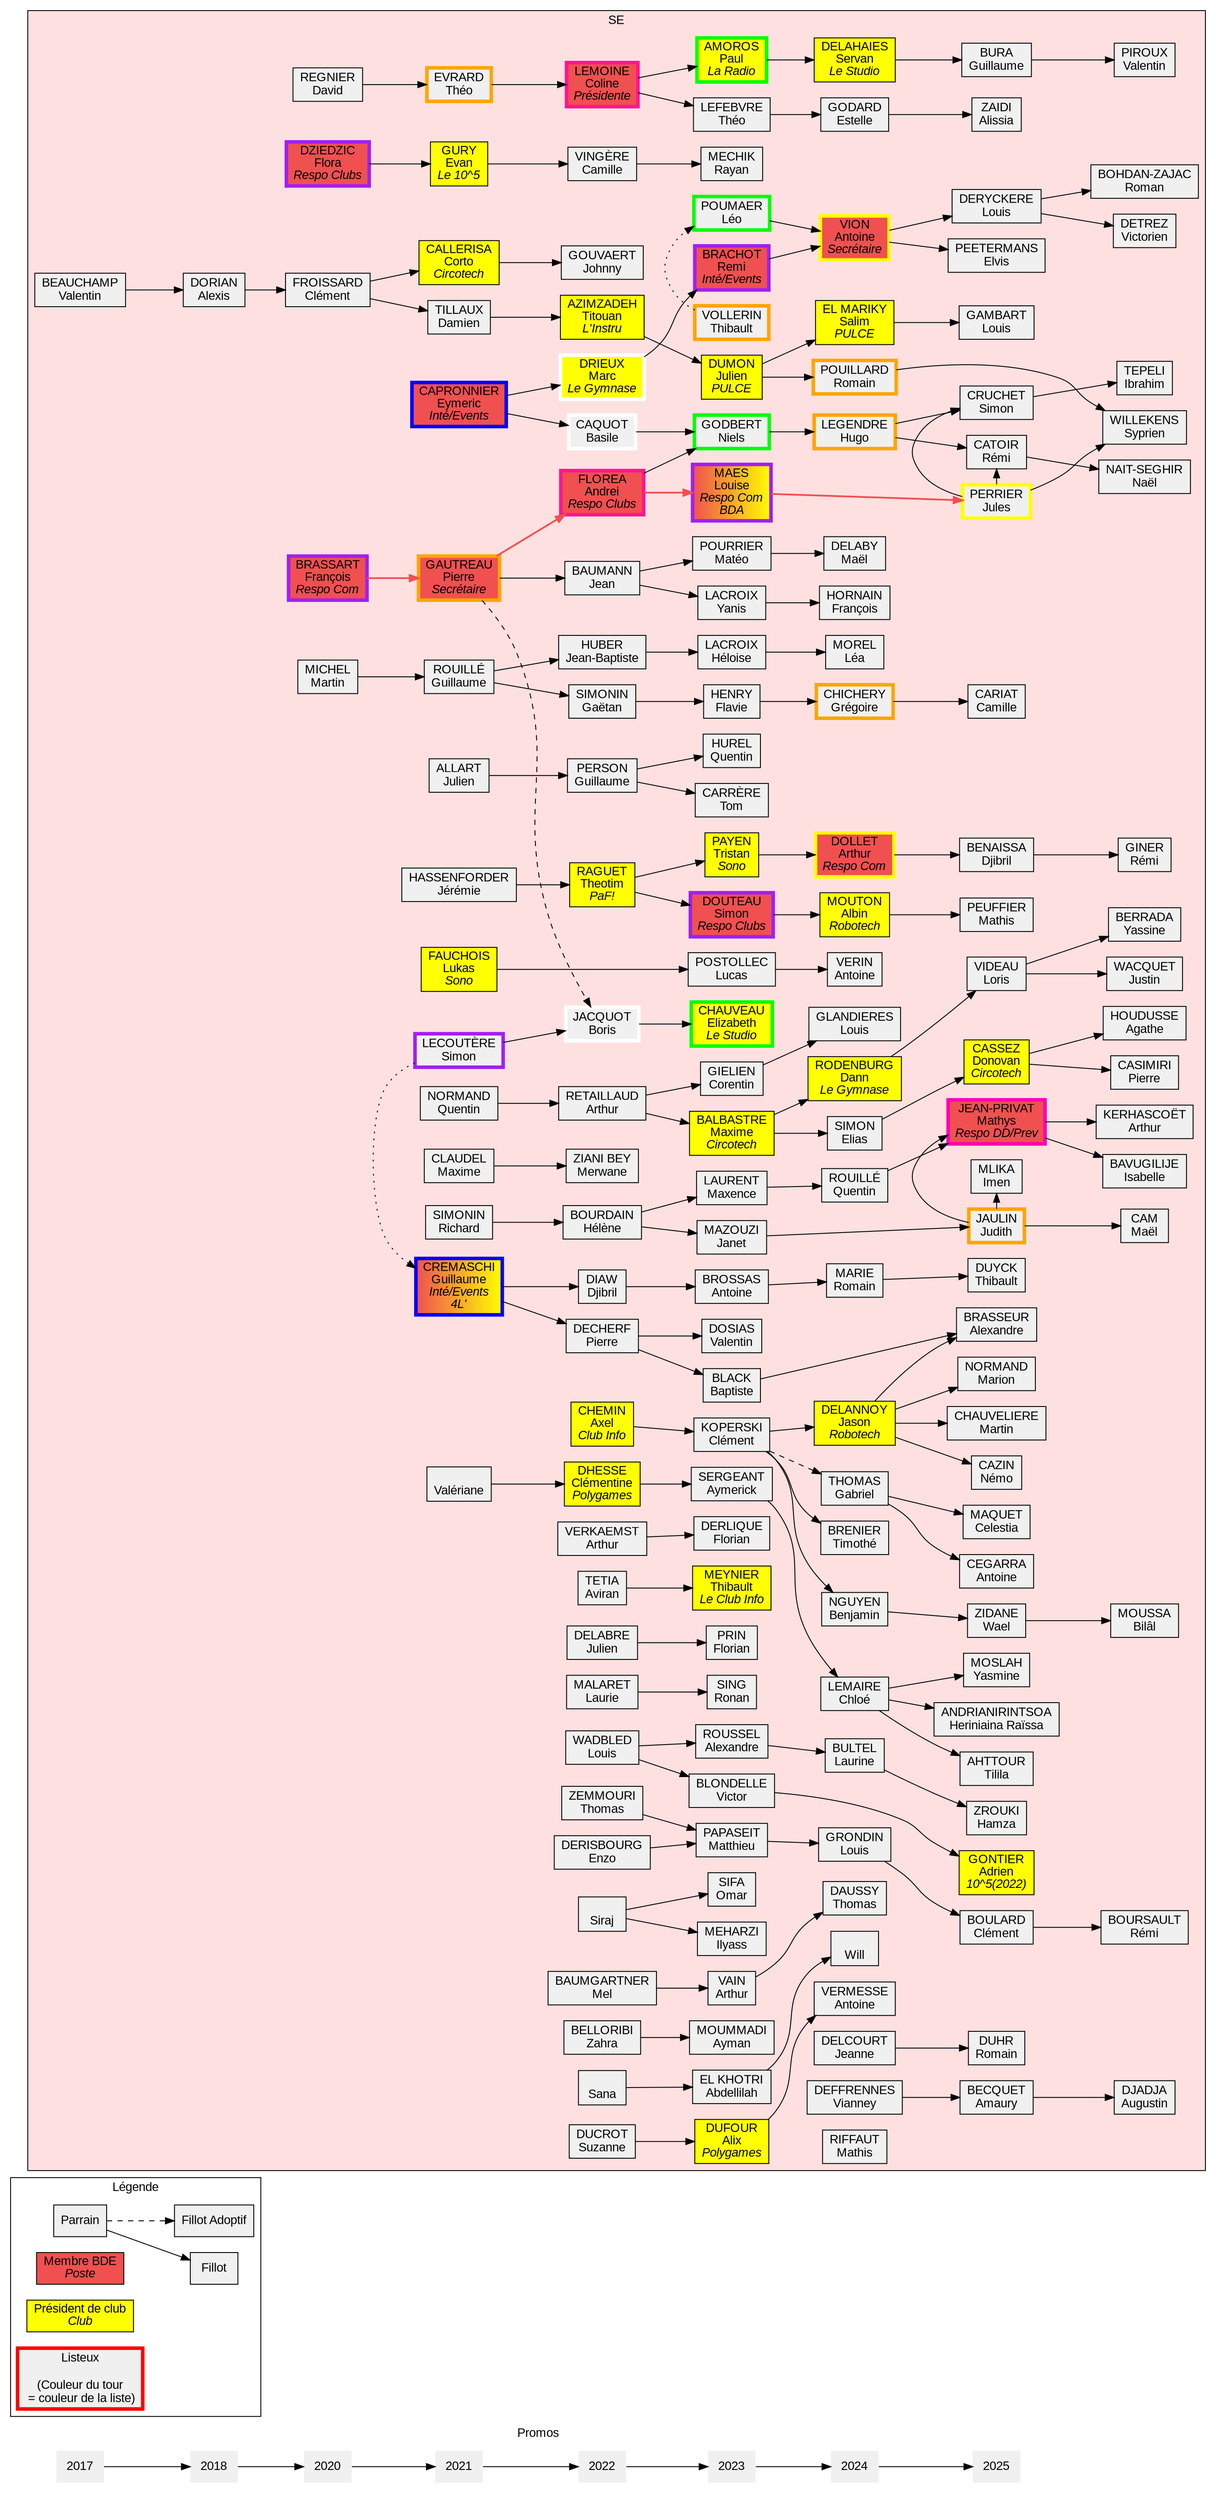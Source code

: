 digraph se {
	graph [
		charset = "UTF-8";
		style = filled;
		fontname = "Arial";
	];

	node [
		shape = box;
		style = filled;
		fillcolor = "#f0f0f0";
		fontname = "Arial";
	];

	rankdir = LR;

	subgraph cluster_promos {
		label = "Promos";
		penwidth = 0;
		color = none;
		node [shape = none];

		"2017" -> "2018" -> "2020" -> "2021" -> "2022" -> "2023" -> "2024" -> "2025";
	}
    subgraph cluster_legende {
		label = "Légende";
		fillcolor = none;

		leg_parrain	[label = "Parrain"];
		leg_fillot	[label = "Fillot"];
		leg_fillotadop	[label = "Fillot Adoptif"];
		leg_BDE		[label = <Membre BDE<BR/><I>Poste</I>> fillcolor="#f05050"];
		leg_prez	[label = <Président de club<BR/><I>Club</I>> fillcolor="yellow"];
		leg_listeux	[label = "Listeux\n\n(Couleur du tour\n = couleur de la liste)" penwidth=4 color="red"];

		leg_parrain -> leg_fillot;
		leg_parrain -> leg_fillotadop [style = "dashed"];
	}

	subgraph cluster_SE {
		label = "SE";
		fillcolor = "#FFE0E0";

		{ rank = "same";
			valentinbeau	[label = "BEAUCHAMP\nValentin"];
		}

		{ rank = "same";
			dorian		[label = "DORIAN\nAlexis"];
		}
		valentinbeau -> dorian;

		{ rank = "same";
			clementfroi	[label = "FROISSARD\nClément"];
			davidreg	[label = "REGNIER\nDavid"];
			flora		[label = <DZIEDZIC<BR/>Flora<BR/><I>Respo Clubs</I>> fillcolor="#f05050" penwidth=4 color="purple"];
			francois	[label = <BRASSART<BR/>François<BR/><I>Respo Com</I>> fillcolor="#f05050" penwidth=4 color="purple"];
			martinmic	[label = "MICHEL\nMartin"];
		}
		dorian -> clementfroi;

		{ rank = "same";
			corto 		[label = <CALLERISA<BR/>Corto<BR/><I>Circotech</I>> fillcolor="yellow"];
			cremaschi	[label = <CREMASCHI<BR/>Guillaume<BR/><I>Inté/Events<BR/>4L'</I>> fillcolor="#f05050:yellow" penwidth=4 color="blue"];
			dam		[label = "TILLAUX\nDamien"];
			evan		[label = <GURY<BR/>Evan<BR/><I>Le 10^5</I>> fillcolor="yellow"];
			eymeric		[label = <CAPRONNIER<BR/>Eymeric<BR/><I>Inté/Events</I>> fillcolor="#f05050" penwidth=4 color="blue"];
			jeremyhass	[label = "HASSENFORDER\nJérémie"];
			julienall	[label = "ALLART\nJulien"];
			lukasfauc	[label = <FAUCHOIS<BR/>Lukas<BR/><I>Sono</I>> fillcolor="yellow"];
			maximeclau	[label = "CLAUDEL\nMaxime"];
			pierregau	[label = <GAUTREAU<BR/>Pierre<BR/><I>Secrétaire</I>> fillcolor="#f05050" penwidth=4 color="orange"];
			quentinnor	[label = "NORMAND\nQuentin"];
			richard		[label = "SIMONIN\nRichard"];
			rouille		[label = "ROUILLÉ\nGuillaume"];
			simonl		[label = "LECOUTÈRE\nSimon" penwidth=4 color="purple"];
			theoevrard	[label = "EVRARD\nThéo" penwidth=4 color="orange"];
			valeriane	[label = "\nValériane"];
		}
		clementfroi -> corto;
		clementfroi -> dam;
		davidreg -> theoevrard;
		francois -> pierregau [penwidth=2 color = "#f05050"];
		flora -> evan;
		martinmic -> rouille;

		{ rank = "same";
			andrei		[label = <FLOREA<BR/>Andrei<BR/><I>Respo Clubs</I>> fillcolor="#f05050" penwidth=4 color="deeppink"];
			arthurret	[label = "RETAILLAUD\nArthur"];
			arthurverk	[label = "VERKAEMST\nArthur"];
			clementine	[label = <DHESSE<BR/>Clémentine<BR/><I>Polygames</I>> fillcolor="yellow"];
			
			aviran		[label = "TETIA\nAviran"];
			basile		[label = "CAQUOT\nBasile" penwidth=4 color="white"];
			boris		[label = "JACQUOT\nBoris" penwidth=4 color="white"];
			camillevin 	[label = "VINGÈRE\nCamille"];
			axelchem	[label = <CHEMIN<BR/>Axel<BR/><I>Club Info</I>> fillcolor="yellow"];
			coline		[label = <LEMOINE<BR/>Coline<BR/><I>Présidente</I>> fillcolor="#f05050" penwidth=4 color="deeppink"];
			deudeuch	[label = "DECHERF\nPierre"];
			djibril 	[label = "DIAW\nDjibril"];
			enzoder		[label = "DERISBOURG\nEnzo"];
			gaetan 		[label = "SIMONIN\nGaëtan"];
			guillaumepers	[label = "PERSON\nGuillaume"];
			helene		[label = "BOURDAIN\nHélène"];
			jean 		[label = "BAUMANN\nJean"];
			jb		[label = "HUBER\nJean-Baptiste"];
			johnny		[label = "GOUVAERT\nJohnny"];
			juliendel	[label = "DELABRE\nJulien"];
			laurie		[label = "MALARET\nLaurie"];
			louiswad	[label = "WADBLED\nLouis"];
			marc		[label = <DRIEUX<BR/>Marc<BR/><I>Le Gymnase</I>> fillcolor="yellow" penwidth=4 color="white"];
			mel 		[label = "BAUMGARTNER\nMel"];
			merwane		[label = "ZIANI BEY\nMerwane"];
			sana		[label = "\nSana"];
			siraj		[label = "\nSiraj"];
			suzanne		[label = "DUCROT\nSuzanne"];
			theotim		[label = <RAGUET<BR/>Theotim<BR/><I>PaF!</I>> fillcolor="yellow"];
			thomaszem	[label = "ZEMMOURI\nThomas"];
			titouan		[label = <AZIMZADEH<BR/>Titouan<BR/><I>L'Instru</I>> fillcolor="yellow"];
			zahra		[label = "BELLORIBI\nZahra"];
		}
		valeriane -> clementine;
		corto -> johnny;
		cremaschi -> deudeuch;
		cremaschi -> djibril;
		dam -> titouan;
		evan -> camillevin;
		eymeric -> basile;
		eymeric -> marc;
		jeremyhass -> theotim;
		maximeclau -> merwane;
		pierregau -> andrei [penwidth=2 color = "#f05050"];
		pierregau -> jean;
		pierregau -> boris [style=dashed];
		quentinnor -> arthurret;
		julienall -> guillaumepers;
		richard -> helene;
		rouille -> jb;
		rouille -> gaetan;
		simonl -> boris;
		simonl -> cremaschi [style = "dotted"];
		theoevrard -> coline;
		

		{ rank = "same";
			abdelillah	[label = "EL KHOTRI\nAbdellilah"];
			alexandrerou	[label = "ROUSSEL\nAlexandre"];
			alixduf		[label = <DUFOUR<BR/>Alix<BR/><I>Polygames</I>> fillcolor="yellow"];
			antoinebross	[label = "BROSSAS\nAntoine"];
			arthurvain	[label = "VAIN\nArthur"];
			aymanmoumm	[label = "MOUMMADI\nAyman"];
			aymerick	[label = "SERGEANT\nAymerick"];
			baptisteblack	[label = "BLACK\nBaptiste"];
			clementk	[label = "KOPERSKI\nClément"];
			corentingie	[label = "GIELIEN\nCorentin"];
			elizabeth	[label = <CHAUVEAU<BR/>Elizabeth<BR/><I>Le Studio</I>> fillcolor="yellow" penwidth=4 color="green"];
			flaviehen	[label = "HENRY\nFlavie"];
			florianderl	[label = "DERLIQUE\nFlorian"];
			florianprin	[label = "PRIN\nFlorian"];
			heloise		[label = "LACROIX\nHéloise"];
			ilyass		[label = "MEHARZI\nIlyass"];
			janet		[label = "MAZOUZI\nJanet"];
			juliendum	[label = <DUMON<BR/>Julien<BR/><I>PULCE</I>> fillcolor="yellow"];
			leopoum		[label = "POUMAER\nLéo" penwidth=4 color="green"];
			louise		[label = <MAES<BR/>Louise<BR/><I>Respo Com<BR/>BDA</I>> fillcolor="#f05050:yellow" penwidth=4 color="purple"];
			lucasposto	[label = "POSTOLLEC\nLucas"];
			mateopourr	[label = "POURRIER\nMatéo"];
			maxencelaur	[label = "LAURENT\nMaxence"];
			maximebal	[label = <BALBASTRE<BR/>Maxime<BR/><I>Circotech</I>> fillcolor="yellow"];
			matthieupap	[label = "PAPASEIT\nMatthieu"];
			niels		[label = "GODBERT\nNiels" penwidth=4 color="green"];
			omarsif		[label = "SIFA\nOmar"];
			paulamor	[label = <AMOROS<BR/>Paul<BR/><I>La Radio</I>> fillcolor="yellow" penwidth=4 color="green"];
			quentinhur	[label = "HUREL\nQuentin"];
			rayan		[label = "MECHIK\nRayan"];
			remi 		[label = <BRACHOT<BR/>Remi<BR/><I>Inté/Events</I>> fillcolor="#f05050" penwidth=4 color="purple"];
			ronan		[label = "SING\nRonan"];
			simontuto	[label = <DOUTEAU<BR/>Simon<BR/><I>Respo Clubs</I>> fillcolor="#f05050" penwidth=4 color="purple"];
			theo		[label = "LEFEBVRE\nThéo"];
			thibaultmey	[label = <MEYNIER<BR/>Thibault<BR/><I>Le Club Info</I>> fillcolor="yellow"];
			thibaultvol	[label = "VOLLERIN\nThibault" penwidth=4 color="orange"];
			tomcarr		[label = "CARRÈRE\nTom"];
			tristanpay	[label = <PAYEN<BR/>Tristan<BR/><I>Sono</I>> fillcolor="yellow"];
			valentindos	[label = "DOSIAS\nValentin"];
			victor		[label = "BLONDELLE\nVictor"];
			yanislacr	[label = "LACROIX\nYanis"];
		}
		andrei -> niels;
		andrei -> louise [penwidth=2 color = "#f05050"];
		arthurret -> corentingie;
		arthurret -> maximebal;
		arthurverk -> florianderl;
		clementine -> aymerick;
		axelchem -> clementk;
		aviran -> thibaultmey;
		basile -> niels;
		boris -> elizabeth;
		camillevin -> rayan;
		
		coline -> paulamor;
		coline -> theo;
		deudeuch -> baptisteblack;
		deudeuch -> valentindos;
		djibril -> antoinebross;
		enzoder -> matthieupap;
		gaetan -> flaviehen;
		guillaumepers -> quentinhur;
		guillaumepers -> tomcarr;
		helene -> janet;
		helene -> maxencelaur;
		jb -> heloise;
		jean -> mateopourr;
		jean -> yanislacr;
		juliendel -> florianprin;
		laurie -> ronan;
		louiswad -> alexandrerou;
		louiswad -> victor;
		marc -> remi;
		mel -> arthurvain;
		sana -> abdelillah;
		siraj -> ilyass;
		siraj -> omarsif;
		suzanne -> alixduf;
		titouan -> juliendum;
		theotim -> simontuto;
		theotim -> tristanpay;
		thibaultvol -> leopoum [style = dotted];
		thomaszem -> matthieupap;
		zahra -> aymanmoumm;
		lukasfauc -> lucasposto;

		{ rank = "same";
			
			albinmout	[label = <MOUTON<BR/>Albin<BR/><I>Robotech</I>> fillcolor="yellow"];
			
			antoineverm	[label = "VERMESSE\nAntoine"];
			antoineverr	[label = "VERIN\nAntoine"];
			antoinevion	[label = <VION<BR/>Antoine<BR/><I>Secrétaire</I>> fillcolor="#f05050" penwidth=4 color="yellow"];
			arthurdoll	[label = <DOLLET<BR/>Arthur<BR/><I>Respo Com</I>> fillcolor="#f05050" penwidth=4 color="yellow"];
			benjaminnguy	[label = "NGUYEN\nBenjamin"];
			chloelem	[label = "LEMAIRE\nChloé"];
			dannroden	[label = <RODENBURG<BR/>Dann<BR/><I>Le Gymnase</I>> fillcolor="yellow"];
			eliassim	[label = "SIMON\nElias"];
			estelle		[label = "GODARD\nEstelle"];
			jeanne		[label = "DELCOURT\nJeanne"];
			francoishor	[label = "HORNAIN\nFrançois"];
			gabrieltho	[label = "THOMAS\nGabriel"];
			gregoirechi	[label = "CHICHERY\nGrégoire" penwidth=4 color="orange"];
			hugoleg		[label = "LEGENDRE\nHugo" penwidth=4 color="orange"];
			jason 		[label = <DELANNOY<BR/>Jason<BR/><I>Robotech</I>> fillcolor="yellow"];
            vdeffrennes		[label = "DEFFRENNES\nVianney"];
			leamor		[label = "MOREL\nLéa"];
			louisgla	[label = "GLANDIERES\nLouis"];
			louisgrond	[label = "GRONDIN\nLouis"];
			maeldel		[label = "DELABY\nMaël"];
			lbultel		[label = "BULTEL\nLaurine"];
			mathisriff	[label = "RIFFAUT\nMathis"];
			quentin 	[label = "ROUILLÉ\nQuentin"];
			romamainmar	[label = "MARIE\nRomain"];
			romainpou	[label = "POUILLARD\nRomain" penwidth=4 color="orange"];
			salim		[label = <EL MARIKY<BR/>Salim<BR/><I>PULCE</I>> fillcolor="yellow"];
			servan		[label = <DELAHAIES<BR/>Servan<BR/><I>Le Studio</I>> fillcolor="yellow"];
			thomasdhau	[label = "DAUSSY\nThomas"];
			timotebre	[label = "BRENIER\nTimothé"];
			will		[label = "\nWill"];

			//portal2IA	[label = " \n2IA\n " shape="ellipse" penwidth=6 color="cyan3" fillcolor="#FCE0FF"];
		}
		abdelillah -> will;
		alixduf -> antoineverm;
		antoinebross -> romamainmar;
		arthurvain -> thomasdhau;
		aymerick -> chloelem;
		clementk -> benjaminnguy;
		clementk -> gabrieltho [style=dashed];
		clementk -> jason;
		clementk -> timotebre;
		corentingie -> louisgla;
		flaviehen -> gregoirechi;
		heloise -> leamor;
		juliendum -> romainpou;
		juliendum -> salim;
		leopoum -> antoinevion;
		lucasposto -> antoineverr;
		mateopourr -> maeldel;
		matthieupap -> louisgrond;
		maxencelaur -> quentin;
		maximebal -> dannroden;
		maximebal -> eliassim;
		niels -> hugoleg;
		paulamor -> servan;
		remi -> antoinevion;
		simontuto -> albinmout;
		theo -> estelle;
		tristanpay -> arthurdoll;
		yanislacr -> francoishor;
		alexandrerou -> lbultel;

		//remi -> portal2IA [style="dashed" penwidth=2 color="#f05050"];
	
    { rank = "same";
                adriencont	[label = <GONTIER<BR/>Adrien<BR/><I>10^5(2022)</I>> fillcolor="yellow"];
                julesperr	[label = "PERRIER\nJules" penwidth=4 color="yellow"];
                judith		[label = "JAULIN\nJudith" penwidth=4 color="orange"];
                raissandri	[label = "ANDRIANIRINTSOA\nHeriniaina Raïssa";]
                alexandre 	[label = "BRASSEUR\nAlexandre"];
                abecquet	[label = "BECQUET\nAmaury"];
                dbenaissa	[label = "BENAISSA\nDjibril"];
                cboulard	[label = "BOULARD\nClément"];
                gbura	[label = "BURA\nGuillaume"];
                ccariat	[label = "CARIAT\nCamille"];
                dcassez	[label =<CASSEZ<BR/>Donovan<BR/><I>Circotech</I>> fillcolor="yellow"];
                rcatoir		[label = "CATOIR\nRémi"];
                ncazin	[label = "CAZIN\nNémo"];
                acegarra	[label = "CEGARRA\nAntoine"];
                mchauveliere		[label = "CHAUVELIERE\nMartin"];
                scruchet	[label = "CRUCHET\nSimon"];
                lderyckere	[label = "DERYCKERE\nLouis"];
                rduhr		[label = "DUHR\nRomain"];
                tduyck		[label = "DUYCK\nThibault"];
                lgambart	[label = "GAMBART\nLouis"];
                imlika 	[label = "MLIKA\nImen"];
                mjeanprivat	[label = <JEAN-PRIVAT<BR/>Mathys<BR/><I>Respo DD/Prev</I>> fillcolor="#f05050" penwidth=4 color="#FC00B2"];
                cmaquet	[label = "MAQUET\nCelestia"];
                ymoslah	[label = "MOSLAH\nYasmine"];
                mnormand	[label = "NORMAND\nMarion"];
                epeetermans	[label = "PEETERMANS\nElvis"];
                mpeuffier	[label = "PEUFFIER\nMathis"];
                lvideau	[label = "VIDEAU\nLoris"];
                tilila  [label="AHTTOUR\nTilila"];
                azaidi	[label = "ZAIDI\nAlissia"];
                wzidane	[label = "ZIDANE\nWael"];
                ymoslah	[label = "MOSLAH\nYasmine"];
                hzrouki	[label = "ZROUKI\nHamza"];
            }
                louise -> julesperr [penwidth=2 color = "#f05050"];
                janet -> judith;
                victor -> adriencont;
                baptisteblack -> alexandre;
                chloelem -> tilila;
                chloelem->raissandri;
                jason->alexandre;
                vdeffrennes->abecquet;
                arthurdoll->dbenaissa;
                louisgrond->cboulard;
                servan->gbura;
                gregoirechi->ccariat;
                eliassim->dcassez;
                hugoleg->rcatoir;
                julesperr->rcatoir;
                jason->ncazin;
                gabrieltho->acegarra;
                jason->mchauveliere;
                hugoleg->scruchet;
                julesperr->scruchet;
                antoinevion->lderyckere;
                jeanne->rduhr;
                romamainmar->tduyck;
                salim->lgambart;
                judith->imlika;
                judith->mjeanprivat;
                quentin->mjeanprivat;
                gabrieltho->cmaquet;
                chloelem->ymoslah;
                jason->mnormand;
                antoinevion->epeetermans;
                albinmout->mpeuffier;
                dannroden->lvideau;
                estelle->azaidi;
                benjaminnguy->wzidane;
                lbultel->hzrouki;
                
    {rank = "same";
				pcasimiri  [label = "CASIMIRI\nPierre"];
				ahoudusse  [label = "HOUDUSSE\nAgathe"];
				vpiroux	   [label = "PIROUX\nValentin"];
				nnait	   [label = "NAIT-SEGHIR\nNaël"];
				rginer	   [label = "GINER\nRémi"];
				bmoussa	   [label = "MOUSSA\nBilâl"];
				rboursault [label = "BOURSAULT\nRémi"];
				mcam       [label = "CAM\nMaël"];
				jwacquet   [label = "WACQUET\nJustin"];
				yberrada   [label = "BERRADA\nYassine"];
				vdetrez    [label = "DETREZ\nVictorien"];
				rbohdan    [label = "BOHDAN-ZAJAC\nRoman"];
				bisabelle  [label = "BAVUGILIJE\nIsabelle"];
				akerhasco  [label = "KERHASCOËT\nArthur"];
				itepeli    [label = "TEPELI\nIbrahim"];
				adjadja    [label = "DJADJA\nAugustin"];
				swillekens	[label = "WILLEKENS\nSyprien"];
				}
				dcassez->pcasimiri;
				dcassez->ahoudusse;
				gbura->vpiroux;
				rcatoir->nnait;
				dbenaissa->rginer;
				wzidane->bmoussa;
				cboulard->rboursault;
				judith->mcam;
				lvideau->jwacquet;
				lvideau->yberrada;
				lderyckere->vdetrez;
				lderyckere->rbohdan;
				mjeanprivat->bisabelle;
				mjeanprivat->akerhasco;
				scruchet->itepeli;
				abecquet->adjadja;
				julesperr->swillekens;
				romainpou->swillekens;				
    }
	
	
}
